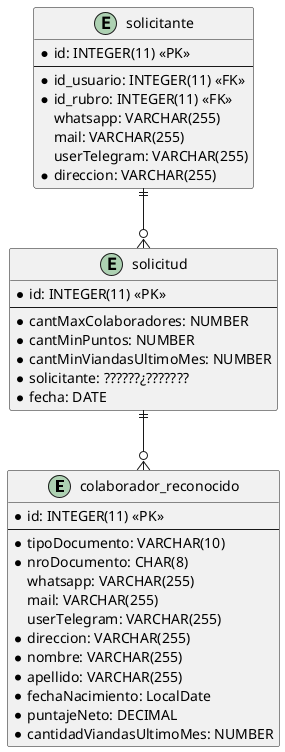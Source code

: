 @startuml diagramaEntidadRelacion
entity colaborador_reconocido {
 * id: INTEGER(11) <<PK>>
 --
 * tipoDocumento: VARCHAR(10)
 * nroDocumento: CHAR(8)
 whatsapp: VARCHAR(255)
 mail: VARCHAR(255)
 userTelegram: VARCHAR(255)
 * direccion: VARCHAR(255)
 * nombre: VARCHAR(255)
 * apellido: VARCHAR(255)
 * fechaNacimiento: LocalDate
 * puntajeNeto: DECIMAL
 * cantidadViandasUltimoMes: NUMBER
}

entity solicitud {
 * id: INTEGER(11) <<PK>>
 --
 * cantMaxColaboradores: NUMBER
 * cantMinPuntos: NUMBER
 * cantMinViandasUltimoMes: NUMBER
 * solicitante: ??????¿???????
 * fecha: DATE
}

' TODO: REVISAR Y CORREGIR SEGUN LO QUE NOS CONTESTE FEDE
entity solicitante {
 * id: INTEGER(11) <<PK>>
 --
 * id_usuario: INTEGER(11) <<FK>>
 * id_rubro: INTEGER(11) <<FK>>
 whatsapp: VARCHAR(255)
 mail: VARCHAR(255)
 userTelegram: VARCHAR(255)
 * direccion: VARCHAR(255)
}

solicitud ||--o{ colaborador_reconocido
solicitante ||--o{ solicitud
@enduml